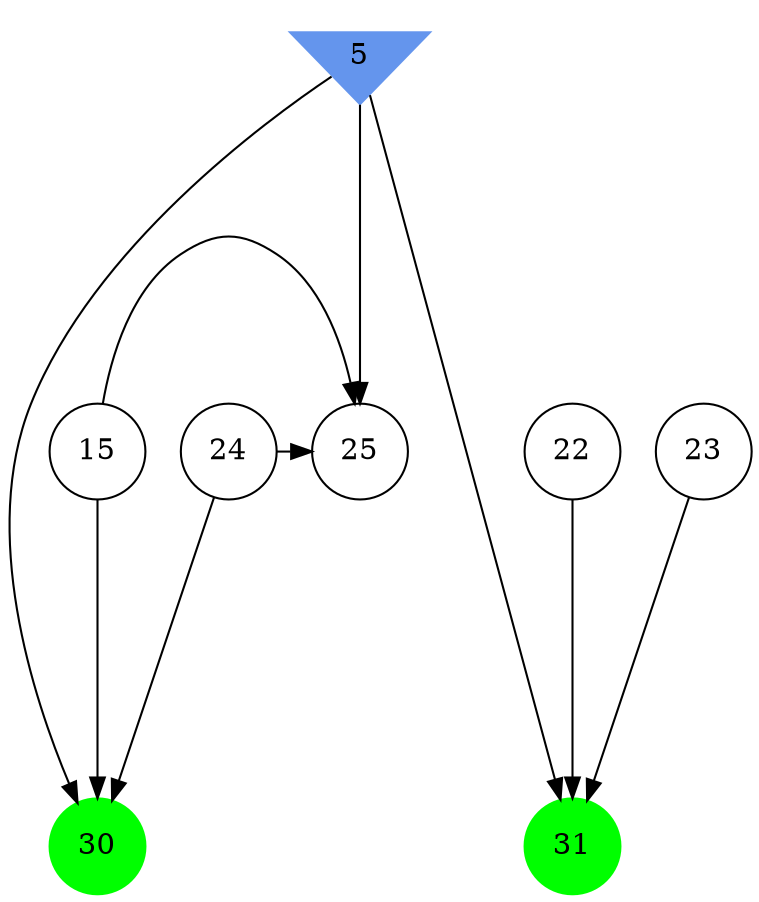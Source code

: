 digraph brain {
	ranksep=2.0;
	5 [shape=invtriangle,style=filled,color=cornflowerblue];
	15 [shape=circle,color=black];
	22 [shape=circle,color=black];
	23 [shape=circle,color=black];
	24 [shape=circle,color=black];
	25 [shape=circle,color=black];
	30 [shape=circle,style=filled,color=green];
	31 [shape=circle,style=filled,color=green];
	5	->	31;
	22	->	31;
	23	->	31;
	24	->	25;
	24	->	30;
	5	->	25;
	5	->	30;
	15	->	25;
	15	->	30;
	{ rank=same; 5; }
	{ rank=same; 15; 22; 23; 24; 25; }
	{ rank=same; 30; 31; }
}
